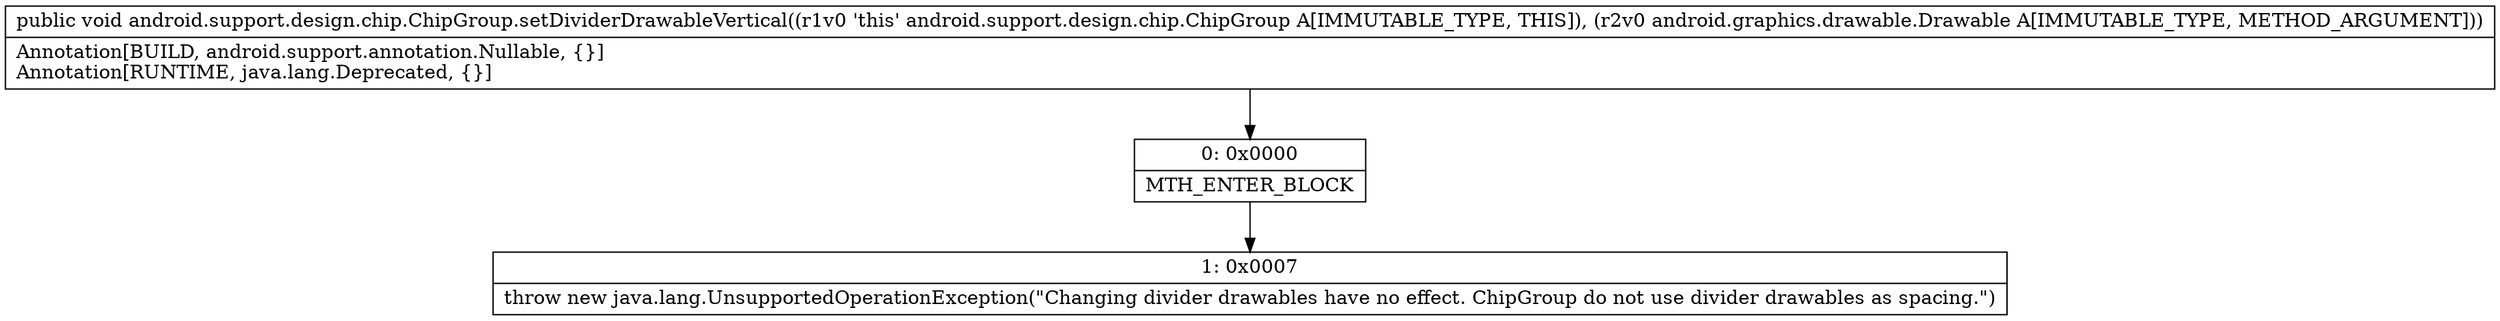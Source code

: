 digraph "CFG forandroid.support.design.chip.ChipGroup.setDividerDrawableVertical(Landroid\/graphics\/drawable\/Drawable;)V" {
Node_0 [shape=record,label="{0\:\ 0x0000|MTH_ENTER_BLOCK\l}"];
Node_1 [shape=record,label="{1\:\ 0x0007|throw new java.lang.UnsupportedOperationException(\"Changing divider drawables have no effect. ChipGroup do not use divider drawables as spacing.\")\l}"];
MethodNode[shape=record,label="{public void android.support.design.chip.ChipGroup.setDividerDrawableVertical((r1v0 'this' android.support.design.chip.ChipGroup A[IMMUTABLE_TYPE, THIS]), (r2v0 android.graphics.drawable.Drawable A[IMMUTABLE_TYPE, METHOD_ARGUMENT]))  | Annotation[BUILD, android.support.annotation.Nullable, \{\}]\lAnnotation[RUNTIME, java.lang.Deprecated, \{\}]\l}"];
MethodNode -> Node_0;
Node_0 -> Node_1;
}

